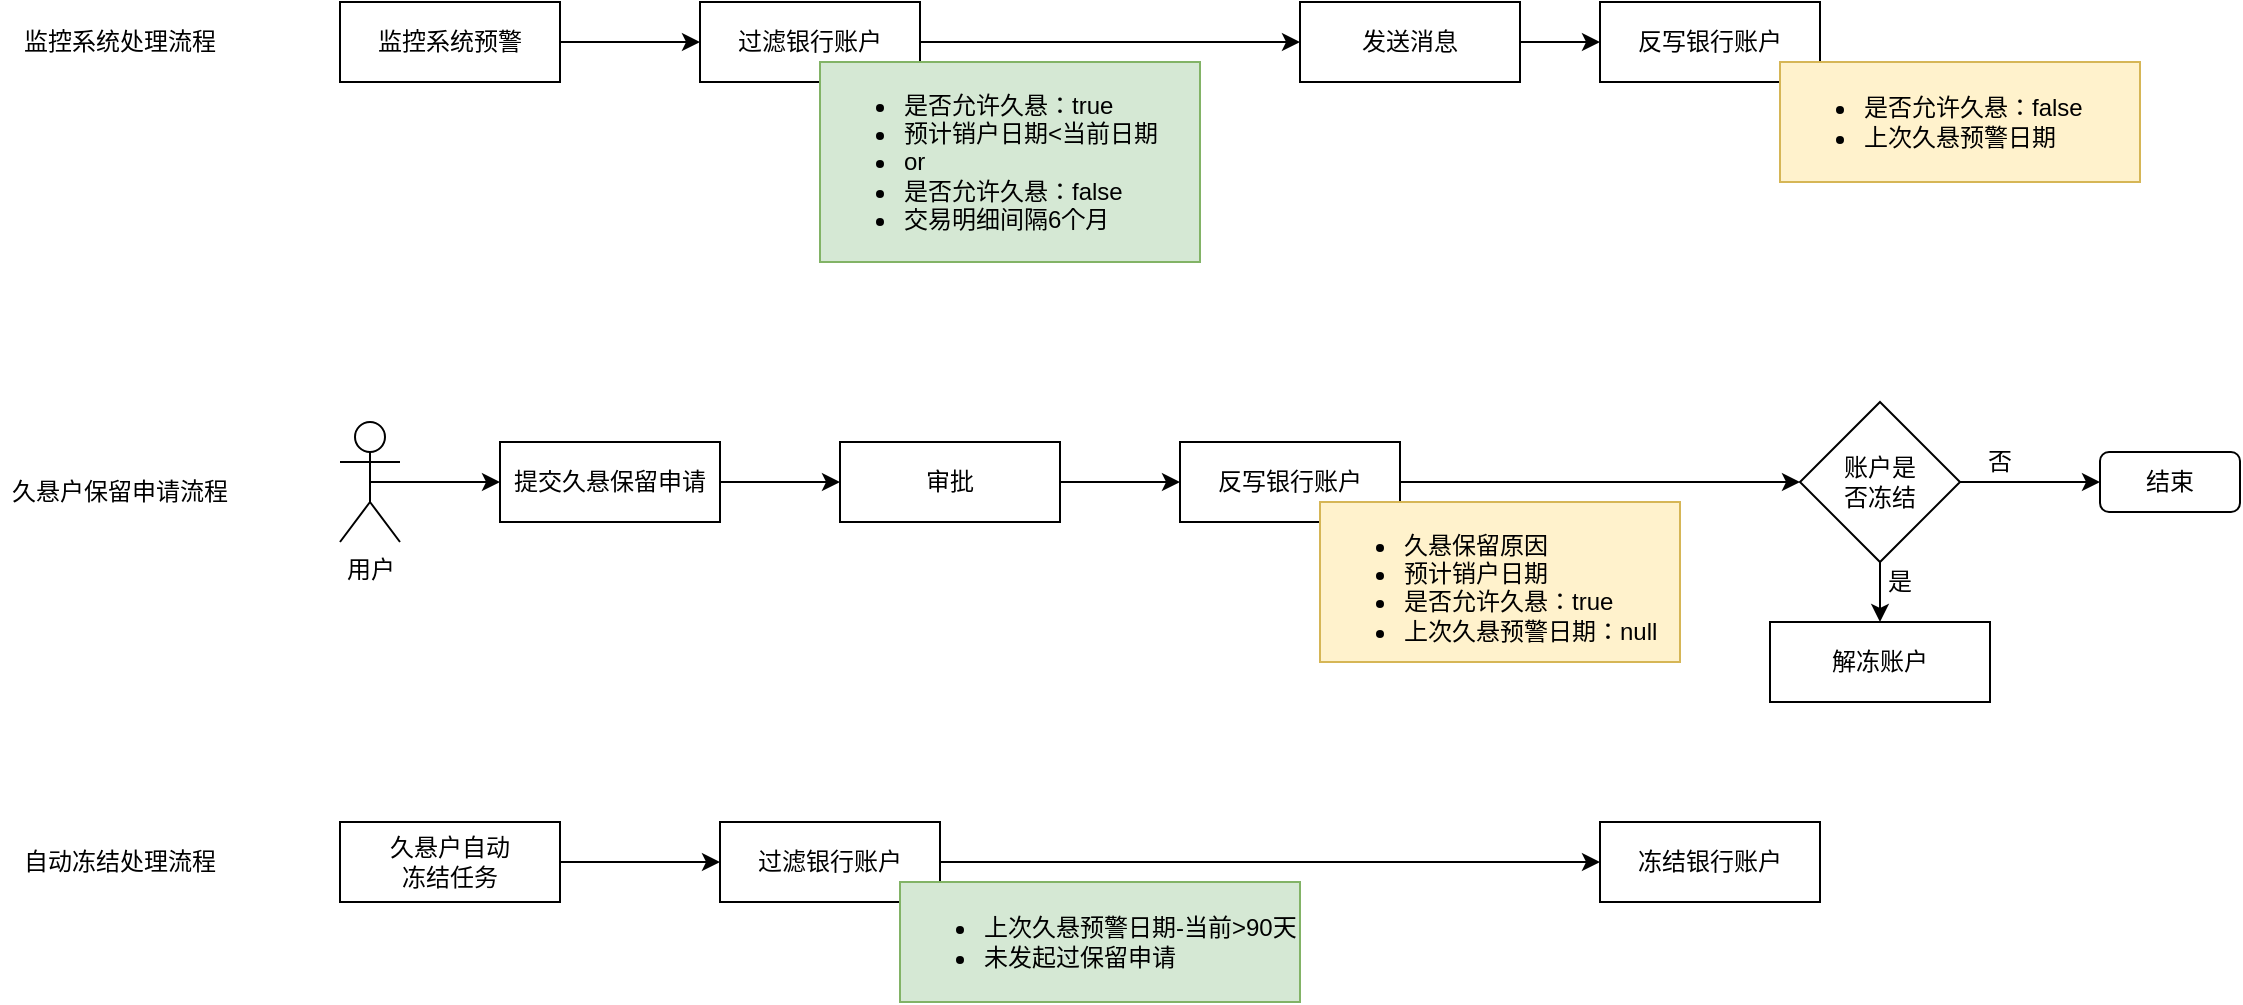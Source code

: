 <mxfile version="20.2.4" type="github">
  <diagram id="j-HlEmfjcot27JiB0SU6" name="第 1 页">
    <mxGraphModel dx="1363" dy="722" grid="1" gridSize="10" guides="1" tooltips="1" connect="1" arrows="1" fold="1" page="1" pageScale="1" pageWidth="1200" pageHeight="1600" math="0" shadow="0">
      <root>
        <mxCell id="0" />
        <mxCell id="1" parent="0" />
        <mxCell id="FO3pdwqt9bGEdR7zpiER-15" style="edgeStyle=orthogonalEdgeStyle;rounded=0;orthogonalLoop=1;jettySize=auto;html=1;" parent="1" source="FO3pdwqt9bGEdR7zpiER-2" target="FO3pdwqt9bGEdR7zpiER-16" edge="1">
          <mxGeometry relative="1" as="geometry">
            <mxPoint x="340" y="150" as="targetPoint" />
          </mxGeometry>
        </mxCell>
        <mxCell id="FO3pdwqt9bGEdR7zpiER-2" value="监控系统预警" style="rounded=0;whiteSpace=wrap;html=1;" parent="1" vertex="1">
          <mxGeometry x="190" y="130" width="110" height="40" as="geometry" />
        </mxCell>
        <mxCell id="FO3pdwqt9bGEdR7zpiER-4" value="反写银行账户" style="rounded=0;whiteSpace=wrap;html=1;" parent="1" vertex="1">
          <mxGeometry x="820" y="130" width="110" height="40" as="geometry" />
        </mxCell>
        <mxCell id="FO3pdwqt9bGEdR7zpiER-5" value="&lt;ul&gt;&lt;li&gt;&lt;span style=&quot;background-color: initial;&quot;&gt;是否允许久悬：false&lt;/span&gt;&lt;br&gt;&lt;/li&gt;&lt;li&gt;上次久悬预警日期&lt;/li&gt;&lt;/ul&gt;" style="text;html=1;whiteSpace=wrap;verticalAlign=middle;overflow=hidden;rounded=0;imageAspect=1;absoluteArcSize=0;noLabel=0;fillColor=#fff2cc;strokeColor=#d6b656;" parent="1" vertex="1">
          <mxGeometry x="910" y="160" width="180" height="60" as="geometry" />
        </mxCell>
        <mxCell id="FO3pdwqt9bGEdR7zpiER-8" style="edgeStyle=orthogonalEdgeStyle;rounded=0;orthogonalLoop=1;jettySize=auto;html=1;exitX=0.5;exitY=0.5;exitDx=0;exitDy=0;exitPerimeter=0;" parent="1" source="FO3pdwqt9bGEdR7zpiER-7" target="FO3pdwqt9bGEdR7zpiER-9" edge="1">
          <mxGeometry relative="1" as="geometry">
            <mxPoint x="370" y="370" as="targetPoint" />
            <Array as="points" />
          </mxGeometry>
        </mxCell>
        <mxCell id="FO3pdwqt9bGEdR7zpiER-7" value="用户" style="shape=umlActor;verticalLabelPosition=bottom;verticalAlign=top;html=1;outlineConnect=0;rounded=0;fillColor=none;" parent="1" vertex="1">
          <mxGeometry x="190" y="340" width="30" height="60" as="geometry" />
        </mxCell>
        <mxCell id="FO3pdwqt9bGEdR7zpiER-10" style="edgeStyle=orthogonalEdgeStyle;rounded=0;orthogonalLoop=1;jettySize=auto;html=1;" parent="1" source="FO3pdwqt9bGEdR7zpiER-9" target="FO3pdwqt9bGEdR7zpiER-11" edge="1">
          <mxGeometry relative="1" as="geometry">
            <mxPoint x="510" y="370.0" as="targetPoint" />
          </mxGeometry>
        </mxCell>
        <mxCell id="FO3pdwqt9bGEdR7zpiER-9" value="提交久悬保留申请" style="rounded=0;whiteSpace=wrap;html=1;" parent="1" vertex="1">
          <mxGeometry x="270" y="350" width="110" height="40" as="geometry" />
        </mxCell>
        <mxCell id="FO3pdwqt9bGEdR7zpiER-12" style="edgeStyle=orthogonalEdgeStyle;rounded=0;orthogonalLoop=1;jettySize=auto;html=1;entryX=0;entryY=0.5;entryDx=0;entryDy=0;" parent="1" source="FO3pdwqt9bGEdR7zpiER-11" target="FO3pdwqt9bGEdR7zpiER-13" edge="1">
          <mxGeometry relative="1" as="geometry">
            <mxPoint x="620" y="370.0" as="targetPoint" />
          </mxGeometry>
        </mxCell>
        <mxCell id="FO3pdwqt9bGEdR7zpiER-11" value="审批" style="rounded=0;whiteSpace=wrap;html=1;" parent="1" vertex="1">
          <mxGeometry x="440" y="350" width="110" height="40" as="geometry" />
        </mxCell>
        <mxCell id="FO3pdwqt9bGEdR7zpiER-27" style="edgeStyle=orthogonalEdgeStyle;rounded=0;orthogonalLoop=1;jettySize=auto;html=1;entryX=0;entryY=0.5;entryDx=0;entryDy=0;" parent="1" source="FO3pdwqt9bGEdR7zpiER-13" target="FO3pdwqt9bGEdR7zpiER-29" edge="1">
          <mxGeometry relative="1" as="geometry">
            <mxPoint x="920" y="370.0" as="targetPoint" />
          </mxGeometry>
        </mxCell>
        <mxCell id="FO3pdwqt9bGEdR7zpiER-13" value="反写银行账户" style="rounded=0;whiteSpace=wrap;html=1;" parent="1" vertex="1">
          <mxGeometry x="610" y="350" width="110" height="40" as="geometry" />
        </mxCell>
        <mxCell id="FO3pdwqt9bGEdR7zpiER-14" value="&lt;ul&gt;&lt;li&gt;久悬保留原因&lt;/li&gt;&lt;li&gt;预计销户日期&lt;/li&gt;&lt;li&gt;是否允许久悬：true&lt;/li&gt;&lt;li&gt;上次久悬预警日期：null&lt;/li&gt;&lt;/ul&gt;" style="text;html=1;whiteSpace=wrap;verticalAlign=middle;overflow=hidden;rounded=0;imageAspect=1;absoluteArcSize=0;noLabel=0;fillColor=#fff2cc;strokeColor=#d6b656;" parent="1" vertex="1">
          <mxGeometry x="680" y="380" width="180" height="80" as="geometry" />
        </mxCell>
        <mxCell id="FO3pdwqt9bGEdR7zpiER-18" style="edgeStyle=orthogonalEdgeStyle;rounded=0;orthogonalLoop=1;jettySize=auto;html=1;" parent="1" source="FO3pdwqt9bGEdR7zpiER-16" edge="1">
          <mxGeometry relative="1" as="geometry">
            <mxPoint x="670" y="150" as="targetPoint" />
          </mxGeometry>
        </mxCell>
        <mxCell id="FO3pdwqt9bGEdR7zpiER-16" value="过滤银行账户" style="rounded=0;whiteSpace=wrap;html=1;" parent="1" vertex="1">
          <mxGeometry x="370" y="130" width="110" height="40" as="geometry" />
        </mxCell>
        <mxCell id="FO3pdwqt9bGEdR7zpiER-17" value="&lt;ul&gt;&lt;li&gt;&lt;span style=&quot;background-color: initial;&quot;&gt;是否允许久悬：true&lt;/span&gt;&lt;br&gt;&lt;/li&gt;&lt;li&gt;预计销户日期&amp;lt;当前日期&lt;br&gt;&lt;/li&gt;&lt;li&gt;or&lt;/li&gt;&lt;li&gt;是否允许久悬：false&lt;/li&gt;&lt;li&gt;交易明细间隔6个月&lt;/li&gt;&lt;/ul&gt;" style="text;html=1;whiteSpace=wrap;verticalAlign=middle;overflow=hidden;rounded=0;imageAspect=1;absoluteArcSize=0;noLabel=0;fillColor=#d5e8d4;strokeColor=#82b366;" parent="1" vertex="1">
          <mxGeometry x="430" y="160" width="190" height="100" as="geometry" />
        </mxCell>
        <mxCell id="FO3pdwqt9bGEdR7zpiER-22" style="edgeStyle=orthogonalEdgeStyle;rounded=0;orthogonalLoop=1;jettySize=auto;html=1;" parent="1" source="FO3pdwqt9bGEdR7zpiER-21" edge="1">
          <mxGeometry relative="1" as="geometry">
            <mxPoint x="380" y="560.0" as="targetPoint" />
          </mxGeometry>
        </mxCell>
        <mxCell id="FO3pdwqt9bGEdR7zpiER-21" value="久悬户自动&lt;br&gt;冻结任务" style="rounded=0;whiteSpace=wrap;html=1;" parent="1" vertex="1">
          <mxGeometry x="190" y="540" width="110" height="40" as="geometry" />
        </mxCell>
        <mxCell id="FO3pdwqt9bGEdR7zpiER-25" style="edgeStyle=orthogonalEdgeStyle;rounded=0;orthogonalLoop=1;jettySize=auto;html=1;" parent="1" source="FO3pdwqt9bGEdR7zpiER-23" target="FO3pdwqt9bGEdR7zpiER-26" edge="1">
          <mxGeometry relative="1" as="geometry">
            <mxPoint x="810" y="560.0" as="targetPoint" />
          </mxGeometry>
        </mxCell>
        <mxCell id="FO3pdwqt9bGEdR7zpiER-23" value="过滤银行账户" style="rounded=0;whiteSpace=wrap;html=1;" parent="1" vertex="1">
          <mxGeometry x="380" y="540" width="110" height="40" as="geometry" />
        </mxCell>
        <mxCell id="FO3pdwqt9bGEdR7zpiER-24" value="&lt;ul&gt;&lt;li&gt;上次久悬预警日期-当前&amp;gt;90天&lt;/li&gt;&lt;li&gt;未发起过保留申请&lt;/li&gt;&lt;/ul&gt;" style="text;html=1;whiteSpace=wrap;verticalAlign=middle;overflow=hidden;rounded=0;imageAspect=1;absoluteArcSize=0;noLabel=0;fillColor=#d5e8d4;strokeColor=#82b366;" parent="1" vertex="1">
          <mxGeometry x="470" y="570" width="200" height="60" as="geometry" />
        </mxCell>
        <mxCell id="FO3pdwqt9bGEdR7zpiER-26" value="冻结银行账户" style="rounded=0;whiteSpace=wrap;html=1;" parent="1" vertex="1">
          <mxGeometry x="820" y="540" width="110" height="40" as="geometry" />
        </mxCell>
        <mxCell id="FO3pdwqt9bGEdR7zpiER-31" style="edgeStyle=orthogonalEdgeStyle;rounded=0;orthogonalLoop=1;jettySize=auto;html=1;entryX=0;entryY=0.5;entryDx=0;entryDy=0;" parent="1" source="FO3pdwqt9bGEdR7zpiER-29" target="FO3pdwqt9bGEdR7zpiER-36" edge="1">
          <mxGeometry relative="1" as="geometry">
            <mxPoint x="1050" y="370.0" as="targetPoint" />
          </mxGeometry>
        </mxCell>
        <mxCell id="FO3pdwqt9bGEdR7zpiER-33" style="edgeStyle=orthogonalEdgeStyle;rounded=0;orthogonalLoop=1;jettySize=auto;html=1;" parent="1" source="FO3pdwqt9bGEdR7zpiER-29" target="FO3pdwqt9bGEdR7zpiER-32" edge="1">
          <mxGeometry relative="1" as="geometry" />
        </mxCell>
        <mxCell id="FO3pdwqt9bGEdR7zpiER-29" value="账户是&lt;br&gt;否冻结" style="rhombus;whiteSpace=wrap;html=1;rounded=0;fillColor=none;" parent="1" vertex="1">
          <mxGeometry x="920" y="330" width="80" height="80" as="geometry" />
        </mxCell>
        <mxCell id="FO3pdwqt9bGEdR7zpiER-32" value="解冻账户" style="rounded=0;whiteSpace=wrap;html=1;" parent="1" vertex="1">
          <mxGeometry x="905" y="440" width="110" height="40" as="geometry" />
        </mxCell>
        <mxCell id="FO3pdwqt9bGEdR7zpiER-34" value="是" style="text;html=1;strokeColor=none;fillColor=none;align=center;verticalAlign=middle;whiteSpace=wrap;rounded=0;" parent="1" vertex="1">
          <mxGeometry x="950" y="410" width="40" height="20" as="geometry" />
        </mxCell>
        <mxCell id="FO3pdwqt9bGEdR7zpiER-35" value="否" style="text;html=1;strokeColor=none;fillColor=none;align=center;verticalAlign=middle;whiteSpace=wrap;rounded=0;" parent="1" vertex="1">
          <mxGeometry x="1000" y="350" width="40" height="20" as="geometry" />
        </mxCell>
        <mxCell id="FO3pdwqt9bGEdR7zpiER-36" value="结束" style="rounded=1;whiteSpace=wrap;html=1;fillColor=none;" parent="1" vertex="1">
          <mxGeometry x="1070" y="355" width="70" height="30" as="geometry" />
        </mxCell>
        <mxCell id="FO3pdwqt9bGEdR7zpiER-38" value="久悬户保留申请流程" style="text;html=1;strokeColor=none;fillColor=none;align=center;verticalAlign=middle;whiteSpace=wrap;rounded=0;" parent="1" vertex="1">
          <mxGeometry x="20" y="360" width="120" height="30" as="geometry" />
        </mxCell>
        <mxCell id="FO3pdwqt9bGEdR7zpiER-39" value="监控系统处理流程" style="text;html=1;strokeColor=none;fillColor=none;align=center;verticalAlign=middle;whiteSpace=wrap;rounded=0;" parent="1" vertex="1">
          <mxGeometry x="20" y="135" width="120" height="30" as="geometry" />
        </mxCell>
        <mxCell id="FO3pdwqt9bGEdR7zpiER-40" value="自动冻结处理流程" style="text;html=1;strokeColor=none;fillColor=none;align=center;verticalAlign=middle;whiteSpace=wrap;rounded=0;" parent="1" vertex="1">
          <mxGeometry x="20" y="545" width="120" height="30" as="geometry" />
        </mxCell>
        <mxCell id="e47o_0rbGWFAdw2N45oj-2" value="" style="edgeStyle=orthogonalEdgeStyle;rounded=0;orthogonalLoop=1;jettySize=auto;html=1;" edge="1" parent="1" source="e47o_0rbGWFAdw2N45oj-1" target="FO3pdwqt9bGEdR7zpiER-4">
          <mxGeometry relative="1" as="geometry" />
        </mxCell>
        <mxCell id="e47o_0rbGWFAdw2N45oj-1" value="发送消息" style="rounded=0;whiteSpace=wrap;html=1;" vertex="1" parent="1">
          <mxGeometry x="670" y="130" width="110" height="40" as="geometry" />
        </mxCell>
      </root>
    </mxGraphModel>
  </diagram>
</mxfile>
